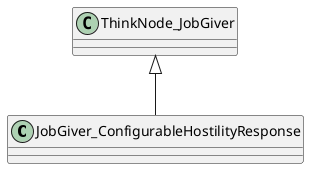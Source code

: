 @startuml
class JobGiver_ConfigurableHostilityResponse {
}
ThinkNode_JobGiver <|-- JobGiver_ConfigurableHostilityResponse
@enduml
